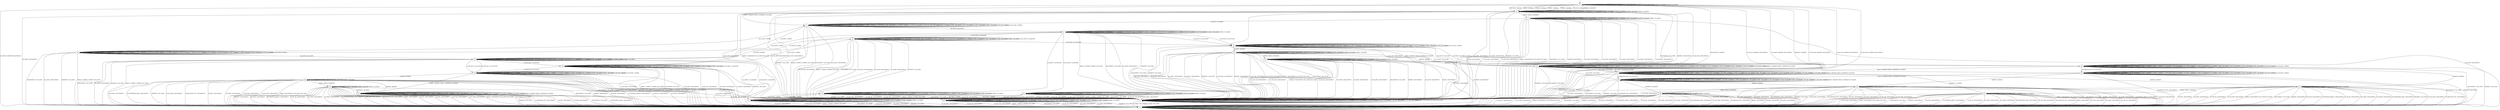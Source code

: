 digraph G {
label=""
s0
s1
s2
s3
s4
s5
s6
s7
s8
s9
s10
s11
s12
s13
s14
s15
s16
s17
s18
s19
s20
s21
s22
s23
s24
s25
s26
s27
s28
s29
s30
s0 [label="s0"];
s0 -> s2[label="DISCONNECT / KEXINIT"]
s0 -> s3[label="KEXINIT / KEXINIT"]
s0 -> s3[label="SR_AUTH / KEXINIT"]
s0 -> s0[label="CH_WINDOW_ADJUST / CH_NONE"]
s0 -> s3[label="DEBUG / KEXINIT"]
s0 -> s2[label="UA_PK_OK / KEXINIT+DISCONNECT"]
s0 -> s3[label="SR_CONN / KEXINIT"]
s0 -> s2[label="UA_NONE / KEXINIT+DISCONNECT"]
s0 -> s0[label="CH_EXTENDED_DATA / CH_NONE"]
s0 -> s2[label="NEWKEYS / KEXINIT"]
s0 -> s2[label="UA_PK_NOK / KEXINIT+DISCONNECT"]
s0 -> s4[label="CH_OPEN / KEXINIT+DISCONNECT"]
s0 -> s0[label="CH_CLOSE / CH_NONE"]
s0 -> s0[label="CH_REQUEST_PTY / CH_NONE"]
s0 -> s3[label="KEX30 / KEXINIT"]
s0 -> s3[label="IGNORE / KEXINIT"]
s0 -> s0[label="CH_EOF / CH_NONE"]
s0 -> s0[label="CH_DATA / CH_NONE"]
s0 -> s3[label="UNIMPL / KEXINIT"]
s0 -> s2[label="UA_PW_OK / KEXINIT+DISCONNECT"]
s0 -> s2[label="UA_PW_NOK / KEXINIT+DISCONNECT"]
s0 -> s1[label="REKEY / KEXINIT+KEX31+NEWKEYS+NO_RESP"]
s1 [label="s1"];
s1 -> s2[label="DISCONNECT / NO_CONN"]
s1 -> s1[label="KEXINIT / UNIMPL"]
s1 -> s5[label="SR_AUTH / SR_ACCEPT"]
s1 -> s1[label="CH_WINDOW_ADJUST / CH_NONE"]
s1 -> s1[label="DEBUG / NO_RESP"]
s1 -> s1[label="UA_PK_OK / UNIMPL"]
s1 -> s2[label="SR_CONN / DISCONNECT"]
s1 -> s1[label="UA_NONE / UNIMPL"]
s1 -> s1[label="CH_EXTENDED_DATA / CH_NONE"]
s1 -> s2[label="NEWKEYS / NO_CONN"]
s1 -> s1[label="UA_PK_NOK / UNIMPL"]
s1 -> s6[label="CH_OPEN / UNIMPL"]
s1 -> s1[label="CH_CLOSE / CH_NONE"]
s1 -> s1[label="CH_REQUEST_PTY / CH_NONE"]
s1 -> s1[label="KEX30 / UNIMPL"]
s1 -> s1[label="IGNORE / NO_RESP"]
s1 -> s1[label="CH_EOF / CH_NONE"]
s1 -> s1[label="CH_DATA / CH_NONE"]
s1 -> s1[label="UNIMPL / NO_RESP"]
s1 -> s1[label="UA_PW_OK / UNIMPL"]
s1 -> s1[label="UA_PW_NOK / UNIMPL"]
s1 -> s2[label="REKEY / UNIMPL+UNIMPL+NO_CONN"]
s2 [label="s2"];
s2 -> s2[label="DISCONNECT / NO_CONN"]
s2 -> s2[label="KEXINIT / NO_CONN"]
s2 -> s2[label="SR_AUTH / NO_CONN"]
s2 -> s2[label="CH_WINDOW_ADJUST / CH_NONE"]
s2 -> s2[label="DEBUG / NO_CONN"]
s2 -> s2[label="UA_PK_OK / NO_CONN"]
s2 -> s2[label="SR_CONN / NO_CONN"]
s2 -> s2[label="UA_NONE / NO_CONN"]
s2 -> s2[label="CH_EXTENDED_DATA / CH_NONE"]
s2 -> s2[label="NEWKEYS / NO_CONN"]
s2 -> s2[label="UA_PK_NOK / NO_CONN"]
s2 -> s4[label="CH_OPEN / NO_CONN"]
s2 -> s2[label="CH_CLOSE / CH_NONE"]
s2 -> s2[label="CH_REQUEST_PTY / CH_NONE"]
s2 -> s2[label="KEX30 / NO_CONN"]
s2 -> s2[label="IGNORE / NO_CONN"]
s2 -> s2[label="CH_EOF / CH_NONE"]
s2 -> s2[label="CH_DATA / CH_NONE"]
s2 -> s2[label="UNIMPL / NO_CONN"]
s2 -> s2[label="UA_PW_OK / NO_CONN"]
s2 -> s2[label="UA_PW_NOK / NO_CONN"]
s2 -> s2[label="REKEY / NO_CONN+NO_CONN+NO_CONN"]
s3 [label="s3"];
s3 -> s2[label="DISCONNECT / NO_CONN"]
s3 -> s2[label="KEXINIT / DISCONNECT"]
s3 -> s2[label="SR_AUTH / DISCONNECT"]
s3 -> s3[label="CH_WINDOW_ADJUST / CH_NONE"]
s3 -> s3[label="DEBUG / NO_RESP"]
s3 -> s2[label="UA_PK_OK / DISCONNECT"]
s3 -> s2[label="SR_CONN / DISCONNECT"]
s3 -> s2[label="UA_NONE / DISCONNECT"]
s3 -> s3[label="CH_EXTENDED_DATA / CH_NONE"]
s3 -> s2[label="NEWKEYS / NO_CONN"]
s3 -> s2[label="UA_PK_NOK / DISCONNECT"]
s3 -> s4[label="CH_OPEN / DISCONNECT"]
s3 -> s3[label="CH_CLOSE / CH_NONE"]
s3 -> s3[label="CH_REQUEST_PTY / CH_NONE"]
s3 -> s7[label="KEX30 / KEX31+NEWKEYS"]
s3 -> s3[label="IGNORE / NO_RESP"]
s3 -> s3[label="CH_EOF / CH_NONE"]
s3 -> s3[label="CH_DATA / CH_NONE"]
s3 -> s3[label="UNIMPL / NO_RESP"]
s3 -> s2[label="UA_PW_OK / DISCONNECT"]
s3 -> s2[label="UA_PW_NOK / DISCONNECT"]
s3 -> s2[label="REKEY / DISCONNECT+NO_CONN+NO_CONN"]
s4 [label="s4"];
s4 -> s4[label="DISCONNECT / NO_CONN"]
s4 -> s4[label="KEXINIT / NO_CONN"]
s4 -> s4[label="SR_AUTH / NO_CONN"]
s4 -> s4[label="CH_WINDOW_ADJUST / NO_CONN"]
s4 -> s4[label="DEBUG / NO_CONN"]
s4 -> s4[label="UA_PK_OK / NO_CONN"]
s4 -> s4[label="SR_CONN / NO_CONN"]
s4 -> s4[label="UA_NONE / NO_CONN"]
s4 -> s4[label="CH_EXTENDED_DATA / NO_CONN"]
s4 -> s4[label="NEWKEYS / NO_CONN"]
s4 -> s4[label="UA_PK_NOK / NO_CONN"]
s4 -> s4[label="CH_OPEN / CH_MAX"]
s4 -> s2[label="CH_CLOSE / NO_CONN"]
s4 -> s4[label="CH_REQUEST_PTY / NO_CONN"]
s4 -> s4[label="KEX30 / NO_CONN"]
s4 -> s4[label="IGNORE / NO_CONN"]
s4 -> s4[label="CH_EOF / NO_CONN"]
s4 -> s4[label="CH_DATA / NO_CONN"]
s4 -> s4[label="UNIMPL / NO_CONN"]
s4 -> s4[label="UA_PW_OK / NO_CONN"]
s4 -> s4[label="UA_PW_NOK / NO_CONN"]
s4 -> s4[label="REKEY / NO_CONN+NO_CONN+NO_CONN"]
s5 [label="s5"];
s5 -> s2[label="DISCONNECT / NO_CONN"]
s5 -> s5[label="KEXINIT / UNIMPL"]
s5 -> s5[label="SR_AUTH / SR_ACCEPT"]
s5 -> s5[label="CH_WINDOW_ADJUST / CH_NONE"]
s5 -> s5[label="DEBUG / NO_RESP"]
s5 -> s8[label="UA_PK_OK / UA_SUCCESS"]
s5 -> s2[label="SR_CONN / DISCONNECT"]
s5 -> s10[label="UA_NONE / UA_FAILURE"]
s5 -> s5[label="CH_EXTENDED_DATA / CH_NONE"]
s5 -> s2[label="NEWKEYS / NO_CONN"]
s5 -> s11[label="UA_PK_NOK / UA_FAILURE"]
s5 -> s12[label="CH_OPEN / UNIMPL"]
s5 -> s5[label="CH_CLOSE / CH_NONE"]
s5 -> s5[label="CH_REQUEST_PTY / CH_NONE"]
s5 -> s5[label="KEX30 / UNIMPL"]
s5 -> s5[label="IGNORE / NO_RESP"]
s5 -> s5[label="CH_EOF / CH_NONE"]
s5 -> s5[label="CH_DATA / CH_NONE"]
s5 -> s5[label="UNIMPL / NO_RESP"]
s5 -> s8[label="UA_PW_OK / UA_SUCCESS"]
s5 -> s9[label="UA_PW_NOK / UA_FAILURE"]
s5 -> s2[label="REKEY / UNIMPL+UNIMPL+NO_CONN"]
s6 [label="s6"];
s6 -> s4[label="DISCONNECT / NO_CONN"]
s6 -> s6[label="KEXINIT / UNIMPL"]
s6 -> s12[label="SR_AUTH / SR_ACCEPT"]
s6 -> s6[label="CH_WINDOW_ADJUST / UNIMPL"]
s6 -> s6[label="DEBUG / NO_RESP"]
s6 -> s6[label="UA_PK_OK / UNIMPL"]
s6 -> s4[label="SR_CONN / DISCONNECT"]
s6 -> s6[label="UA_NONE / UNIMPL"]
s6 -> s6[label="CH_EXTENDED_DATA / UNIMPL"]
s6 -> s4[label="NEWKEYS / NO_CONN"]
s6 -> s6[label="UA_PK_NOK / UNIMPL"]
s6 -> s6[label="CH_OPEN / CH_MAX"]
s6 -> s1[label="CH_CLOSE / UNIMPL"]
s6 -> s6[label="CH_REQUEST_PTY / UNIMPL"]
s6 -> s6[label="KEX30 / UNIMPL"]
s6 -> s6[label="IGNORE / NO_RESP"]
s6 -> s6[label="CH_EOF / UNIMPL"]
s6 -> s6[label="CH_DATA / UNIMPL"]
s6 -> s6[label="UNIMPL / NO_RESP"]
s6 -> s6[label="UA_PW_OK / UNIMPL"]
s6 -> s6[label="UA_PW_NOK / UNIMPL"]
s6 -> s4[label="REKEY / UNIMPL+UNIMPL+NO_CONN"]
s7 [label="s7"];
s7 -> s2[label="DISCONNECT / NO_CONN"]
s7 -> s2[label="KEXINIT / DISCONNECT"]
s7 -> s2[label="SR_AUTH / DISCONNECT"]
s7 -> s7[label="CH_WINDOW_ADJUST / CH_NONE"]
s7 -> s7[label="DEBUG / NO_RESP"]
s7 -> s2[label="UA_PK_OK / DISCONNECT"]
s7 -> s2[label="SR_CONN / DISCONNECT"]
s7 -> s2[label="UA_NONE / DISCONNECT"]
s7 -> s7[label="CH_EXTENDED_DATA / CH_NONE"]
s7 -> s1[label="NEWKEYS / NO_RESP"]
s7 -> s2[label="UA_PK_NOK / DISCONNECT"]
s7 -> s4[label="CH_OPEN / DISCONNECT"]
s7 -> s7[label="CH_CLOSE / CH_NONE"]
s7 -> s7[label="CH_REQUEST_PTY / CH_NONE"]
s7 -> s2[label="KEX30 / DISCONNECT"]
s7 -> s7[label="IGNORE / NO_RESP"]
s7 -> s7[label="CH_EOF / CH_NONE"]
s7 -> s7[label="CH_DATA / CH_NONE"]
s7 -> s7[label="UNIMPL / NO_RESP"]
s7 -> s2[label="UA_PW_OK / DISCONNECT"]
s7 -> s2[label="UA_PW_NOK / DISCONNECT"]
s7 -> s2[label="REKEY / DISCONNECT+NO_CONN+NO_CONN"]
s8 [label="s8"];
s8 -> s2[label="DISCONNECT / NO_CONN"]
s8 -> s13[label="KEXINIT / KEXINIT"]
s8 -> s8[label="SR_AUTH / UNIMPL"]
s8 -> s8[label="CH_WINDOW_ADJUST / CH_NONE"]
s8 -> s8[label="DEBUG / NO_RESP"]
s8 -> s8[label="UA_PK_OK / UNIMPL"]
s8 -> s8[label="SR_CONN / UNIMPL"]
s8 -> s8[label="UA_NONE / UNIMPL"]
s8 -> s8[label="CH_EXTENDED_DATA / CH_NONE"]
s8 -> s2[label="NEWKEYS / NO_CONN"]
s8 -> s8[label="UA_PK_NOK / UNIMPL"]
s8 -> s15[label="CH_OPEN / CH_OPEN_SUCCESS"]
s8 -> s8[label="CH_CLOSE / CH_NONE"]
s8 -> s8[label="CH_REQUEST_PTY / CH_NONE"]
s8 -> s8[label="KEX30 / UNIMPL"]
s8 -> s8[label="IGNORE / NO_RESP"]
s8 -> s8[label="CH_EOF / CH_NONE"]
s8 -> s8[label="CH_DATA / CH_NONE"]
s8 -> s8[label="UNIMPL / NO_RESP"]
s8 -> s8[label="UA_PW_OK / UNIMPL"]
s8 -> s8[label="UA_PW_NOK / UNIMPL"]
s8 -> s14[label="REKEY / KEXINIT+KEX31+NEWKEYS+NO_RESP"]
s9 [label="s9"];
s9 -> s2[label="DISCONNECT / NO_CONN"]
s9 -> s9[label="KEXINIT / UNIMPL"]
s9 -> s9[label="SR_AUTH / SR_ACCEPT"]
s9 -> s9[label="CH_WINDOW_ADJUST / CH_NONE"]
s9 -> s9[label="DEBUG / NO_RESP"]
s9 -> s2[label="UA_PK_OK / DISCONNECT"]
s9 -> s2[label="SR_CONN / DISCONNECT"]
s9 -> s2[label="UA_NONE / DISCONNECT"]
s9 -> s9[label="CH_EXTENDED_DATA / CH_NONE"]
s9 -> s2[label="NEWKEYS / NO_CONN"]
s9 -> s2[label="UA_PK_NOK / DISCONNECT"]
s9 -> s16[label="CH_OPEN / UNIMPL"]
s9 -> s9[label="CH_CLOSE / CH_NONE"]
s9 -> s9[label="CH_REQUEST_PTY / CH_NONE"]
s9 -> s9[label="KEX30 / UNIMPL"]
s9 -> s9[label="IGNORE / NO_RESP"]
s9 -> s9[label="CH_EOF / CH_NONE"]
s9 -> s9[label="CH_DATA / CH_NONE"]
s9 -> s9[label="UNIMPL / NO_RESP"]
s9 -> s8[label="UA_PW_OK / UA_SUCCESS"]
s9 -> s9[label="UA_PW_NOK / UA_FAILURE"]
s9 -> s2[label="REKEY / UNIMPL+UNIMPL+NO_CONN"]
s10 [label="s10"];
s10 -> s2[label="DISCONNECT / NO_CONN"]
s10 -> s10[label="KEXINIT / UNIMPL"]
s10 -> s10[label="SR_AUTH / SR_ACCEPT"]
s10 -> s10[label="CH_WINDOW_ADJUST / CH_NONE"]
s10 -> s10[label="DEBUG / NO_RESP"]
s10 -> s2[label="UA_PK_OK / DISCONNECT"]
s10 -> s2[label="SR_CONN / DISCONNECT"]
s10 -> s10[label="UA_NONE / UA_FAILURE"]
s10 -> s10[label="CH_EXTENDED_DATA / CH_NONE"]
s10 -> s2[label="NEWKEYS / NO_CONN"]
s10 -> s2[label="UA_PK_NOK / DISCONNECT"]
s10 -> s17[label="CH_OPEN / UNIMPL"]
s10 -> s10[label="CH_CLOSE / CH_NONE"]
s10 -> s10[label="CH_REQUEST_PTY / CH_NONE"]
s10 -> s10[label="KEX30 / UNIMPL"]
s10 -> s10[label="IGNORE / NO_RESP"]
s10 -> s10[label="CH_EOF / CH_NONE"]
s10 -> s10[label="CH_DATA / CH_NONE"]
s10 -> s10[label="UNIMPL / NO_RESP"]
s10 -> s2[label="UA_PW_OK / DISCONNECT"]
s10 -> s2[label="UA_PW_NOK / DISCONNECT"]
s10 -> s2[label="REKEY / UNIMPL+UNIMPL+NO_CONN"]
s11 [label="s11"];
s11 -> s2[label="DISCONNECT / NO_CONN"]
s11 -> s11[label="KEXINIT / UNIMPL"]
s11 -> s11[label="SR_AUTH / SR_ACCEPT"]
s11 -> s11[label="CH_WINDOW_ADJUST / CH_NONE"]
s11 -> s11[label="DEBUG / NO_RESP"]
s11 -> s2[label="UA_PK_OK / DISCONNECT"]
s11 -> s2[label="SR_CONN / DISCONNECT"]
s11 -> s2[label="UA_NONE / DISCONNECT"]
s11 -> s11[label="CH_EXTENDED_DATA / CH_NONE"]
s11 -> s2[label="NEWKEYS / NO_CONN"]
s11 -> s11[label="UA_PK_NOK / UA_FAILURE"]
s11 -> s18[label="CH_OPEN / UNIMPL"]
s11 -> s11[label="CH_CLOSE / CH_NONE"]
s11 -> s11[label="CH_REQUEST_PTY / CH_NONE"]
s11 -> s11[label="KEX30 / UNIMPL"]
s11 -> s11[label="IGNORE / NO_RESP"]
s11 -> s11[label="CH_EOF / CH_NONE"]
s11 -> s11[label="CH_DATA / CH_NONE"]
s11 -> s11[label="UNIMPL / NO_RESP"]
s11 -> s2[label="UA_PW_OK / DISCONNECT"]
s11 -> s2[label="UA_PW_NOK / DISCONNECT"]
s11 -> s2[label="REKEY / UNIMPL+UNIMPL+NO_CONN"]
s12 [label="s12"];
s12 -> s4[label="DISCONNECT / NO_CONN"]
s12 -> s12[label="KEXINIT / UNIMPL"]
s12 -> s12[label="SR_AUTH / SR_ACCEPT"]
s12 -> s12[label="CH_WINDOW_ADJUST / UNIMPL"]
s12 -> s12[label="DEBUG / NO_RESP"]
s12 -> s19[label="UA_PK_OK / UA_SUCCESS"]
s12 -> s4[label="SR_CONN / DISCONNECT"]
s12 -> s17[label="UA_NONE / UA_FAILURE"]
s12 -> s12[label="CH_EXTENDED_DATA / UNIMPL"]
s12 -> s4[label="NEWKEYS / NO_CONN"]
s12 -> s18[label="UA_PK_NOK / UA_FAILURE"]
s12 -> s12[label="CH_OPEN / CH_MAX"]
s12 -> s5[label="CH_CLOSE / UNIMPL"]
s12 -> s12[label="CH_REQUEST_PTY / UNIMPL"]
s12 -> s12[label="KEX30 / UNIMPL"]
s12 -> s12[label="IGNORE / NO_RESP"]
s12 -> s12[label="CH_EOF / UNIMPL"]
s12 -> s12[label="CH_DATA / UNIMPL"]
s12 -> s12[label="UNIMPL / NO_RESP"]
s12 -> s19[label="UA_PW_OK / UA_SUCCESS"]
s12 -> s16[label="UA_PW_NOK / UA_FAILURE"]
s12 -> s4[label="REKEY / UNIMPL+UNIMPL+NO_CONN"]
s13 [label="s13"];
s13 -> s2[label="DISCONNECT / NO_CONN"]
s13 -> s2[label="KEXINIT / DISCONNECT"]
s13 -> s2[label="SR_AUTH / DISCONNECT"]
s13 -> s13[label="CH_WINDOW_ADJUST / CH_NONE"]
s13 -> s13[label="DEBUG / NO_RESP"]
s13 -> s2[label="UA_PK_OK / DISCONNECT"]
s13 -> s2[label="SR_CONN / DISCONNECT"]
s13 -> s2[label="UA_NONE / DISCONNECT"]
s13 -> s13[label="CH_EXTENDED_DATA / CH_NONE"]
s13 -> s2[label="NEWKEYS / NO_CONN"]
s13 -> s2[label="UA_PK_NOK / DISCONNECT"]
s13 -> s4[label="CH_OPEN / DISCONNECT"]
s13 -> s13[label="CH_CLOSE / CH_NONE"]
s13 -> s13[label="CH_REQUEST_PTY / CH_NONE"]
s13 -> s20[label="KEX30 / KEX31+NEWKEYS"]
s13 -> s13[label="IGNORE / NO_RESP"]
s13 -> s13[label="CH_EOF / CH_NONE"]
s13 -> s13[label="CH_DATA / CH_NONE"]
s13 -> s13[label="UNIMPL / NO_RESP"]
s13 -> s2[label="UA_PW_OK / DISCONNECT"]
s13 -> s2[label="UA_PW_NOK / DISCONNECT"]
s13 -> s2[label="REKEY / DISCONNECT+NO_CONN+NO_CONN"]
s14 [label="s14"];
s14 -> s2[label="DISCONNECT / NO_CONN"]
s14 -> s13[label="KEXINIT / KEXINIT"]
s14 -> s14[label="SR_AUTH / NO_RESP"]
s14 -> s14[label="CH_WINDOW_ADJUST / CH_NONE"]
s14 -> s14[label="DEBUG / NO_RESP"]
s14 -> s14[label="UA_PK_OK / UNIMPL"]
s14 -> s14[label="SR_CONN / NO_RESP"]
s14 -> s14[label="UA_NONE / UNIMPL"]
s14 -> s14[label="CH_EXTENDED_DATA / CH_NONE"]
s14 -> s2[label="NEWKEYS / NO_CONN"]
s14 -> s14[label="UA_PK_NOK / UNIMPL"]
s14 -> s21[label="CH_OPEN / CH_OPEN_SUCCESS"]
s14 -> s14[label="CH_CLOSE / CH_NONE"]
s14 -> s14[label="CH_REQUEST_PTY / CH_NONE"]
s14 -> s14[label="KEX30 / NO_RESP"]
s14 -> s14[label="IGNORE / NO_RESP"]
s14 -> s14[label="CH_EOF / CH_NONE"]
s14 -> s14[label="CH_DATA / CH_NONE"]
s14 -> s14[label="UNIMPL / NO_RESP"]
s14 -> s14[label="UA_PW_OK / UNIMPL"]
s14 -> s14[label="UA_PW_NOK / UNIMPL"]
s14 -> s14[label="REKEY / KEXINIT+KEX31+NEWKEYS+NO_RESP"]
s15 [label="s15"];
s15 -> s4[label="DISCONNECT / NO_CONN"]
s15 -> s22[label="KEXINIT / KEXINIT"]
s15 -> s15[label="SR_AUTH / UNIMPL"]
s15 -> s15[label="CH_WINDOW_ADJUST / NO_RESP"]
s15 -> s15[label="DEBUG / NO_RESP"]
s15 -> s15[label="UA_PK_OK / UNIMPL"]
s15 -> s15[label="SR_CONN / UNIMPL"]
s15 -> s15[label="UA_NONE / UNIMPL"]
s15 -> s15[label="CH_EXTENDED_DATA / NO_RESP"]
s15 -> s4[label="NEWKEYS / NO_CONN"]
s15 -> s15[label="UA_PK_NOK / UNIMPL"]
s15 -> s15[label="CH_OPEN / CH_MAX"]
s15 -> s8[label="CH_CLOSE / CH_CLOSE"]
s15 -> s23[label="CH_REQUEST_PTY / CH_SUCCESS"]
s15 -> s15[label="KEX30 / UNIMPL"]
s15 -> s15[label="IGNORE / NO_RESP"]
s15 -> s15[label="CH_EOF / NO_RESP"]
s15 -> s15[label="CH_DATA / NO_RESP"]
s15 -> s15[label="UNIMPL / NO_RESP"]
s15 -> s15[label="UA_PW_OK / UNIMPL"]
s15 -> s15[label="UA_PW_NOK / UNIMPL"]
s15 -> s21[label="REKEY / KEXINIT+KEX31+NEWKEYS+NO_RESP"]
s16 [label="s16"];
s16 -> s4[label="DISCONNECT / NO_CONN"]
s16 -> s16[label="KEXINIT / UNIMPL"]
s16 -> s16[label="SR_AUTH / SR_ACCEPT"]
s16 -> s16[label="CH_WINDOW_ADJUST / UNIMPL"]
s16 -> s16[label="DEBUG / NO_RESP"]
s16 -> s4[label="UA_PK_OK / DISCONNECT"]
s16 -> s4[label="SR_CONN / DISCONNECT"]
s16 -> s4[label="UA_NONE / DISCONNECT"]
s16 -> s16[label="CH_EXTENDED_DATA / UNIMPL"]
s16 -> s4[label="NEWKEYS / NO_CONN"]
s16 -> s4[label="UA_PK_NOK / DISCONNECT"]
s16 -> s16[label="CH_OPEN / CH_MAX"]
s16 -> s9[label="CH_CLOSE / UNIMPL"]
s16 -> s16[label="CH_REQUEST_PTY / UNIMPL"]
s16 -> s16[label="KEX30 / UNIMPL"]
s16 -> s16[label="IGNORE / NO_RESP"]
s16 -> s16[label="CH_EOF / UNIMPL"]
s16 -> s16[label="CH_DATA / UNIMPL"]
s16 -> s16[label="UNIMPL / NO_RESP"]
s16 -> s19[label="UA_PW_OK / UA_SUCCESS"]
s16 -> s16[label="UA_PW_NOK / UA_FAILURE"]
s16 -> s4[label="REKEY / UNIMPL+UNIMPL+NO_CONN"]
s17 [label="s17"];
s17 -> s4[label="DISCONNECT / NO_CONN"]
s17 -> s17[label="KEXINIT / UNIMPL"]
s17 -> s17[label="SR_AUTH / SR_ACCEPT"]
s17 -> s17[label="CH_WINDOW_ADJUST / UNIMPL"]
s17 -> s17[label="DEBUG / NO_RESP"]
s17 -> s4[label="UA_PK_OK / DISCONNECT"]
s17 -> s4[label="SR_CONN / DISCONNECT"]
s17 -> s17[label="UA_NONE / UA_FAILURE"]
s17 -> s17[label="CH_EXTENDED_DATA / UNIMPL"]
s17 -> s4[label="NEWKEYS / NO_CONN"]
s17 -> s4[label="UA_PK_NOK / DISCONNECT"]
s17 -> s17[label="CH_OPEN / CH_MAX"]
s17 -> s10[label="CH_CLOSE / UNIMPL"]
s17 -> s17[label="CH_REQUEST_PTY / UNIMPL"]
s17 -> s17[label="KEX30 / UNIMPL"]
s17 -> s17[label="IGNORE / NO_RESP"]
s17 -> s17[label="CH_EOF / UNIMPL"]
s17 -> s17[label="CH_DATA / UNIMPL"]
s17 -> s17[label="UNIMPL / NO_RESP"]
s17 -> s4[label="UA_PW_OK / DISCONNECT"]
s17 -> s4[label="UA_PW_NOK / DISCONNECT"]
s17 -> s4[label="REKEY / UNIMPL+UNIMPL+NO_CONN"]
s18 [label="s18"];
s18 -> s4[label="DISCONNECT / NO_CONN"]
s18 -> s18[label="KEXINIT / UNIMPL"]
s18 -> s18[label="SR_AUTH / SR_ACCEPT"]
s18 -> s18[label="CH_WINDOW_ADJUST / UNIMPL"]
s18 -> s18[label="DEBUG / NO_RESP"]
s18 -> s4[label="UA_PK_OK / DISCONNECT"]
s18 -> s4[label="SR_CONN / DISCONNECT"]
s18 -> s4[label="UA_NONE / DISCONNECT"]
s18 -> s18[label="CH_EXTENDED_DATA / UNIMPL"]
s18 -> s4[label="NEWKEYS / NO_CONN"]
s18 -> s18[label="UA_PK_NOK / UA_FAILURE"]
s18 -> s18[label="CH_OPEN / CH_MAX"]
s18 -> s11[label="CH_CLOSE / UNIMPL"]
s18 -> s18[label="CH_REQUEST_PTY / UNIMPL"]
s18 -> s18[label="KEX30 / UNIMPL"]
s18 -> s18[label="IGNORE / NO_RESP"]
s18 -> s18[label="CH_EOF / UNIMPL"]
s18 -> s18[label="CH_DATA / UNIMPL"]
s18 -> s18[label="UNIMPL / NO_RESP"]
s18 -> s4[label="UA_PW_OK / DISCONNECT"]
s18 -> s4[label="UA_PW_NOK / DISCONNECT"]
s18 -> s4[label="REKEY / UNIMPL+UNIMPL+NO_CONN"]
s19 [label="s19"];
s19 -> s4[label="DISCONNECT / NO_CONN"]
s19 -> s24[label="KEXINIT / KEXINIT"]
s19 -> s19[label="SR_AUTH / UNIMPL"]
s19 -> s19[label="CH_WINDOW_ADJUST / NO_RESP"]
s19 -> s19[label="DEBUG / NO_RESP"]
s19 -> s19[label="UA_PK_OK / UNIMPL"]
s19 -> s19[label="SR_CONN / UNIMPL"]
s19 -> s19[label="UA_NONE / UNIMPL"]
s19 -> s4[label="CH_EXTENDED_DATA / DISCONNECT"]
s19 -> s4[label="NEWKEYS / NO_CONN"]
s19 -> s19[label="UA_PK_NOK / UNIMPL"]
s19 -> s19[label="CH_OPEN / CH_MAX"]
s19 -> s2[label="CH_CLOSE / DISCONNECT"]
s19 -> s4[label="CH_REQUEST_PTY / DISCONNECT"]
s19 -> s19[label="KEX30 / UNIMPL"]
s19 -> s19[label="IGNORE / NO_RESP"]
s19 -> s4[label="CH_EOF / DISCONNECT"]
s19 -> s4[label="CH_DATA / DISCONNECT"]
s19 -> s19[label="UNIMPL / NO_RESP"]
s19 -> s19[label="UA_PW_OK / UNIMPL"]
s19 -> s19[label="UA_PW_NOK / UNIMPL"]
s19 -> s25[label="REKEY / KEXINIT+KEX31+NEWKEYS+NO_RESP"]
s20 [label="s20"];
s20 -> s2[label="DISCONNECT / NO_CONN"]
s20 -> s2[label="KEXINIT / DISCONNECT"]
s20 -> s2[label="SR_AUTH / DISCONNECT"]
s20 -> s20[label="CH_WINDOW_ADJUST / CH_NONE"]
s20 -> s20[label="DEBUG / NO_RESP"]
s20 -> s2[label="UA_PK_OK / DISCONNECT"]
s20 -> s2[label="SR_CONN / DISCONNECT"]
s20 -> s2[label="UA_NONE / DISCONNECT"]
s20 -> s20[label="CH_EXTENDED_DATA / CH_NONE"]
s20 -> s14[label="NEWKEYS / NO_RESP"]
s20 -> s2[label="UA_PK_NOK / DISCONNECT"]
s20 -> s4[label="CH_OPEN / DISCONNECT"]
s20 -> s20[label="CH_CLOSE / CH_NONE"]
s20 -> s20[label="CH_REQUEST_PTY / CH_NONE"]
s20 -> s2[label="KEX30 / DISCONNECT"]
s20 -> s20[label="IGNORE / NO_RESP"]
s20 -> s20[label="CH_EOF / CH_NONE"]
s20 -> s20[label="CH_DATA / CH_NONE"]
s20 -> s20[label="UNIMPL / NO_RESP"]
s20 -> s2[label="UA_PW_OK / DISCONNECT"]
s20 -> s2[label="UA_PW_NOK / DISCONNECT"]
s20 -> s2[label="REKEY / DISCONNECT+NO_CONN+NO_CONN"]
s21 [label="s21"];
s21 -> s4[label="DISCONNECT / NO_CONN"]
s21 -> s22[label="KEXINIT / KEXINIT"]
s21 -> s21[label="SR_AUTH / NO_RESP"]
s21 -> s21[label="CH_WINDOW_ADJUST / NO_RESP"]
s21 -> s21[label="DEBUG / NO_RESP"]
s21 -> s21[label="UA_PK_OK / UNIMPL"]
s21 -> s21[label="SR_CONN / NO_RESP"]
s21 -> s21[label="UA_NONE / UNIMPL"]
s21 -> s21[label="CH_EXTENDED_DATA / NO_RESP"]
s21 -> s4[label="NEWKEYS / NO_CONN"]
s21 -> s21[label="UA_PK_NOK / UNIMPL"]
s21 -> s21[label="CH_OPEN / CH_MAX"]
s21 -> s14[label="CH_CLOSE / CH_CLOSE"]
s21 -> s26[label="CH_REQUEST_PTY / CH_SUCCESS"]
s21 -> s21[label="KEX30 / NO_RESP"]
s21 -> s21[label="IGNORE / NO_RESP"]
s21 -> s21[label="CH_EOF / NO_RESP"]
s21 -> s21[label="CH_DATA / NO_RESP"]
s21 -> s21[label="UNIMPL / NO_RESP"]
s21 -> s21[label="UA_PW_OK / UNIMPL"]
s21 -> s21[label="UA_PW_NOK / UNIMPL"]
s21 -> s21[label="REKEY / KEXINIT+KEX31+NEWKEYS+NO_RESP"]
s22 [label="s22"];
s22 -> s4[label="DISCONNECT / NO_CONN"]
s22 -> s4[label="KEXINIT / DISCONNECT"]
s22 -> s4[label="SR_AUTH / DISCONNECT"]
s22 -> s4[label="CH_WINDOW_ADJUST / DISCONNECT"]
s22 -> s22[label="DEBUG / NO_RESP"]
s22 -> s4[label="UA_PK_OK / DISCONNECT"]
s22 -> s4[label="SR_CONN / DISCONNECT"]
s22 -> s4[label="UA_NONE / DISCONNECT"]
s22 -> s4[label="CH_EXTENDED_DATA / DISCONNECT"]
s22 -> s4[label="NEWKEYS / NO_CONN"]
s22 -> s4[label="UA_PK_NOK / DISCONNECT"]
s22 -> s22[label="CH_OPEN / CH_MAX"]
s22 -> s2[label="CH_CLOSE / DISCONNECT"]
s22 -> s4[label="CH_REQUEST_PTY / DISCONNECT"]
s22 -> s27[label="KEX30 / KEX31+NEWKEYS"]
s22 -> s22[label="IGNORE / NO_RESP"]
s22 -> s4[label="CH_EOF / DISCONNECT"]
s22 -> s4[label="CH_DATA / DISCONNECT"]
s22 -> s22[label="UNIMPL / NO_RESP"]
s22 -> s4[label="UA_PW_OK / DISCONNECT"]
s22 -> s4[label="UA_PW_NOK / DISCONNECT"]
s22 -> s4[label="REKEY / DISCONNECT+NO_CONN+NO_CONN"]
s23 [label="s23"];
s23 -> s4[label="DISCONNECT / NO_CONN"]
s23 -> s28[label="KEXINIT / KEXINIT"]
s23 -> s23[label="SR_AUTH / UNIMPL"]
s23 -> s23[label="CH_WINDOW_ADJUST / NO_RESP"]
s23 -> s23[label="DEBUG / NO_RESP"]
s23 -> s23[label="UA_PK_OK / UNIMPL"]
s23 -> s23[label="SR_CONN / UNIMPL"]
s23 -> s23[label="UA_NONE / UNIMPL"]
s23 -> s23[label="CH_EXTENDED_DATA / NO_RESP"]
s23 -> s4[label="NEWKEYS / NO_CONN"]
s23 -> s23[label="UA_PK_NOK / UNIMPL"]
s23 -> s23[label="CH_OPEN / CH_MAX"]
s23 -> s8[label="CH_CLOSE / CH_CLOSE"]
s23 -> s4[label="CH_REQUEST_PTY / DISCONNECT"]
s23 -> s23[label="KEX30 / UNIMPL"]
s23 -> s23[label="IGNORE / NO_RESP"]
s23 -> s23[label="CH_EOF / NO_RESP"]
s23 -> s23[label="CH_DATA / NO_RESP"]
s23 -> s23[label="UNIMPL / NO_RESP"]
s23 -> s23[label="UA_PW_OK / UNIMPL"]
s23 -> s23[label="UA_PW_NOK / UNIMPL"]
s23 -> s26[label="REKEY / KEXINIT+KEX31+NEWKEYS+NO_RESP"]
s24 [label="s24"];
s24 -> s4[label="DISCONNECT / NO_CONN"]
s24 -> s4[label="KEXINIT / DISCONNECT"]
s24 -> s4[label="SR_AUTH / DISCONNECT"]
s24 -> s4[label="CH_WINDOW_ADJUST / DISCONNECT"]
s24 -> s24[label="DEBUG / NO_RESP"]
s24 -> s4[label="UA_PK_OK / DISCONNECT"]
s24 -> s4[label="SR_CONN / DISCONNECT"]
s24 -> s4[label="UA_NONE / DISCONNECT"]
s24 -> s4[label="CH_EXTENDED_DATA / DISCONNECT"]
s24 -> s4[label="NEWKEYS / NO_CONN"]
s24 -> s4[label="UA_PK_NOK / DISCONNECT"]
s24 -> s24[label="CH_OPEN / CH_MAX"]
s24 -> s2[label="CH_CLOSE / DISCONNECT"]
s24 -> s4[label="CH_REQUEST_PTY / DISCONNECT"]
s24 -> s29[label="KEX30 / KEX31+NEWKEYS"]
s24 -> s24[label="IGNORE / NO_RESP"]
s24 -> s4[label="CH_EOF / DISCONNECT"]
s24 -> s4[label="CH_DATA / DISCONNECT"]
s24 -> s24[label="UNIMPL / NO_RESP"]
s24 -> s4[label="UA_PW_OK / DISCONNECT"]
s24 -> s4[label="UA_PW_NOK / DISCONNECT"]
s24 -> s4[label="REKEY / DISCONNECT+NO_CONN+NO_CONN"]
s25 [label="s25"];
s25 -> s4[label="DISCONNECT / NO_CONN"]
s25 -> s24[label="KEXINIT / KEXINIT"]
s25 -> s25[label="SR_AUTH / NO_RESP"]
s25 -> s25[label="CH_WINDOW_ADJUST / NO_RESP"]
s25 -> s25[label="DEBUG / NO_RESP"]
s25 -> s25[label="UA_PK_OK / UNIMPL"]
s25 -> s25[label="SR_CONN / NO_RESP"]
s25 -> s25[label="UA_NONE / UNIMPL"]
s25 -> s4[label="CH_EXTENDED_DATA / DISCONNECT"]
s25 -> s4[label="NEWKEYS / NO_CONN"]
s25 -> s25[label="UA_PK_NOK / UNIMPL"]
s25 -> s25[label="CH_OPEN / CH_MAX"]
s25 -> s2[label="CH_CLOSE / DISCONNECT"]
s25 -> s4[label="CH_REQUEST_PTY / DISCONNECT"]
s25 -> s25[label="KEX30 / NO_RESP"]
s25 -> s25[label="IGNORE / NO_RESP"]
s25 -> s4[label="CH_EOF / DISCONNECT"]
s25 -> s4[label="CH_DATA / DISCONNECT"]
s25 -> s25[label="UNIMPL / NO_RESP"]
s25 -> s25[label="UA_PW_OK / UNIMPL"]
s25 -> s25[label="UA_PW_NOK / UNIMPL"]
s25 -> s25[label="REKEY / KEXINIT+KEX31+NEWKEYS+NO_RESP"]
s26 [label="s26"];
s26 -> s4[label="DISCONNECT / NO_CONN"]
s26 -> s28[label="KEXINIT / KEXINIT"]
s26 -> s26[label="SR_AUTH / NO_RESP"]
s26 -> s26[label="CH_WINDOW_ADJUST / NO_RESP"]
s26 -> s26[label="DEBUG / NO_RESP"]
s26 -> s26[label="UA_PK_OK / UNIMPL"]
s26 -> s26[label="SR_CONN / NO_RESP"]
s26 -> s26[label="UA_NONE / UNIMPL"]
s26 -> s26[label="CH_EXTENDED_DATA / NO_RESP"]
s26 -> s4[label="NEWKEYS / NO_CONN"]
s26 -> s26[label="UA_PK_NOK / UNIMPL"]
s26 -> s26[label="CH_OPEN / CH_MAX"]
s26 -> s14[label="CH_CLOSE / CH_CLOSE"]
s26 -> s4[label="CH_REQUEST_PTY / DISCONNECT"]
s26 -> s26[label="KEX30 / NO_RESP"]
s26 -> s26[label="IGNORE / NO_RESP"]
s26 -> s26[label="CH_EOF / NO_RESP"]
s26 -> s26[label="CH_DATA / NO_RESP"]
s26 -> s26[label="UNIMPL / NO_RESP"]
s26 -> s26[label="UA_PW_OK / UNIMPL"]
s26 -> s26[label="UA_PW_NOK / UNIMPL"]
s26 -> s26[label="REKEY / KEXINIT+KEX31+NEWKEYS+NO_RESP"]
s27 [label="s27"];
s27 -> s4[label="DISCONNECT / NO_CONN"]
s27 -> s4[label="KEXINIT / DISCONNECT"]
s27 -> s4[label="SR_AUTH / DISCONNECT"]
s27 -> s4[label="CH_WINDOW_ADJUST / DISCONNECT"]
s27 -> s27[label="DEBUG / NO_RESP"]
s27 -> s4[label="UA_PK_OK / DISCONNECT"]
s27 -> s4[label="SR_CONN / DISCONNECT"]
s27 -> s4[label="UA_NONE / DISCONNECT"]
s27 -> s4[label="CH_EXTENDED_DATA / DISCONNECT"]
s27 -> s21[label="NEWKEYS / NO_RESP"]
s27 -> s4[label="UA_PK_NOK / DISCONNECT"]
s27 -> s27[label="CH_OPEN / CH_MAX"]
s27 -> s2[label="CH_CLOSE / DISCONNECT"]
s27 -> s4[label="CH_REQUEST_PTY / DISCONNECT"]
s27 -> s4[label="KEX30 / DISCONNECT"]
s27 -> s27[label="IGNORE / NO_RESP"]
s27 -> s4[label="CH_EOF / DISCONNECT"]
s27 -> s4[label="CH_DATA / DISCONNECT"]
s27 -> s27[label="UNIMPL / NO_RESP"]
s27 -> s4[label="UA_PW_OK / DISCONNECT"]
s27 -> s4[label="UA_PW_NOK / DISCONNECT"]
s27 -> s4[label="REKEY / DISCONNECT+NO_CONN+NO_CONN"]
s28 [label="s28"];
s28 -> s4[label="DISCONNECT / NO_CONN"]
s28 -> s4[label="KEXINIT / DISCONNECT"]
s28 -> s4[label="SR_AUTH / DISCONNECT"]
s28 -> s4[label="CH_WINDOW_ADJUST / DISCONNECT"]
s28 -> s28[label="DEBUG / NO_RESP"]
s28 -> s4[label="UA_PK_OK / DISCONNECT"]
s28 -> s4[label="SR_CONN / DISCONNECT"]
s28 -> s4[label="UA_NONE / DISCONNECT"]
s28 -> s4[label="CH_EXTENDED_DATA / DISCONNECT"]
s28 -> s4[label="NEWKEYS / NO_CONN"]
s28 -> s4[label="UA_PK_NOK / DISCONNECT"]
s28 -> s28[label="CH_OPEN / CH_MAX"]
s28 -> s2[label="CH_CLOSE / DISCONNECT"]
s28 -> s4[label="CH_REQUEST_PTY / DISCONNECT"]
s28 -> s30[label="KEX30 / KEX31+NEWKEYS"]
s28 -> s28[label="IGNORE / NO_RESP"]
s28 -> s4[label="CH_EOF / DISCONNECT"]
s28 -> s4[label="CH_DATA / DISCONNECT"]
s28 -> s28[label="UNIMPL / NO_RESP"]
s28 -> s4[label="UA_PW_OK / DISCONNECT"]
s28 -> s4[label="UA_PW_NOK / DISCONNECT"]
s28 -> s4[label="REKEY / DISCONNECT+NO_CONN+NO_CONN"]
s29 [label="s29"];
s29 -> s4[label="DISCONNECT / NO_CONN"]
s29 -> s4[label="KEXINIT / DISCONNECT"]
s29 -> s4[label="SR_AUTH / DISCONNECT"]
s29 -> s4[label="CH_WINDOW_ADJUST / DISCONNECT"]
s29 -> s29[label="DEBUG / NO_RESP"]
s29 -> s4[label="UA_PK_OK / DISCONNECT"]
s29 -> s4[label="SR_CONN / DISCONNECT"]
s29 -> s4[label="UA_NONE / DISCONNECT"]
s29 -> s4[label="CH_EXTENDED_DATA / DISCONNECT"]
s29 -> s25[label="NEWKEYS / NO_RESP"]
s29 -> s4[label="UA_PK_NOK / DISCONNECT"]
s29 -> s29[label="CH_OPEN / CH_MAX"]
s29 -> s2[label="CH_CLOSE / DISCONNECT"]
s29 -> s4[label="CH_REQUEST_PTY / DISCONNECT"]
s29 -> s4[label="KEX30 / DISCONNECT"]
s29 -> s29[label="IGNORE / NO_RESP"]
s29 -> s4[label="CH_EOF / DISCONNECT"]
s29 -> s4[label="CH_DATA / DISCONNECT"]
s29 -> s29[label="UNIMPL / NO_RESP"]
s29 -> s4[label="UA_PW_OK / DISCONNECT"]
s29 -> s4[label="UA_PW_NOK / DISCONNECT"]
s29 -> s4[label="REKEY / DISCONNECT+NO_CONN+NO_CONN"]
s30 [label="s30"];
s30 -> s4[label="DISCONNECT / NO_CONN"]
s30 -> s4[label="KEXINIT / DISCONNECT"]
s30 -> s4[label="SR_AUTH / DISCONNECT"]
s30 -> s4[label="CH_WINDOW_ADJUST / DISCONNECT"]
s30 -> s30[label="DEBUG / NO_RESP"]
s30 -> s4[label="UA_PK_OK / DISCONNECT"]
s30 -> s4[label="SR_CONN / DISCONNECT"]
s30 -> s4[label="UA_NONE / DISCONNECT"]
s30 -> s4[label="CH_EXTENDED_DATA / DISCONNECT"]
s30 -> s26[label="NEWKEYS / NO_RESP"]
s30 -> s4[label="UA_PK_NOK / DISCONNECT"]
s30 -> s30[label="CH_OPEN / CH_MAX"]
s30 -> s2[label="CH_CLOSE / DISCONNECT"]
s30 -> s4[label="CH_REQUEST_PTY / DISCONNECT"]
s30 -> s4[label="KEX30 / DISCONNECT"]
s30 -> s30[label="IGNORE / NO_RESP"]
s30 -> s4[label="CH_EOF / DISCONNECT"]
s30 -> s4[label="CH_DATA / DISCONNECT"]
s30 -> s30[label="UNIMPL / NO_RESP"]
s30 -> s4[label="UA_PW_OK / DISCONNECT"]
s30 -> s4[label="UA_PW_NOK / DISCONNECT"]
s30 -> s4[label="REKEY / DISCONNECT+NO_CONN+NO_CONN"]

__start0 [label="" shape="none" width="0" height="0"];
__start0 -> s0;
}
